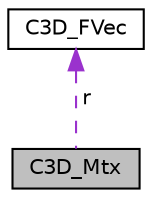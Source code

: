 digraph "C3D_Mtx"
{
  edge [fontname="Helvetica",fontsize="10",labelfontname="Helvetica",labelfontsize="10"];
  node [fontname="Helvetica",fontsize="10",shape=record];
  Node1 [label="C3D_Mtx",height=0.2,width=0.4,color="black", fillcolor="grey75", style="filled", fontcolor="black"];
  Node2 -> Node1 [dir="back",color="darkorchid3",fontsize="10",style="dashed",label=" r" ,fontname="Helvetica"];
  Node2 [label="C3D_FVec",height=0.2,width=0.4,color="black", fillcolor="white", style="filled",URL="$unionC3D__FVec.html",tooltip="Float vector. "];
}
